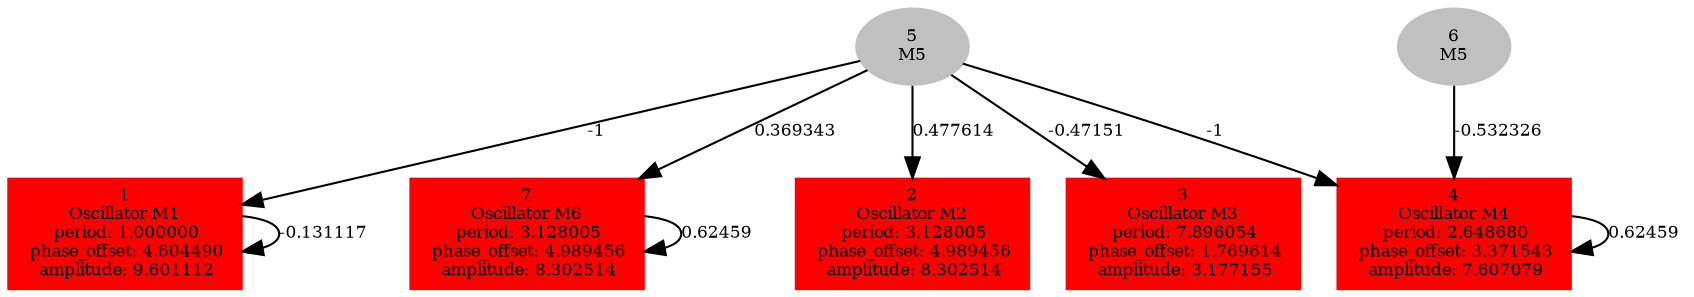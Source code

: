  digraph g{ forcelabels=true;
1 [label=<1<BR />Oscillator M1<BR /> period: 1.000000<BR /> phase_offset: 4.604490<BR /> amplitude: 9.601112>, shape=box,color=red,style=filled,fontsize=8];2 [label=<2<BR />Oscillator M2<BR /> period: 3.128005<BR /> phase_offset: 4.989456<BR /> amplitude: 8.302514>, shape=box,color=red,style=filled,fontsize=8];3 [label=<3<BR />Oscillator M3<BR /> period: 7.896054<BR /> phase_offset: 1.769614<BR /> amplitude: 3.177155>, shape=box,color=red,style=filled,fontsize=8];4 [label=<4<BR />Oscillator M4<BR /> period: 2.648680<BR /> phase_offset: 3.371543<BR /> amplitude: 7.607079>, shape=box,color=red,style=filled,fontsize=8];5[label=<5<BR/>M5>,color="grey",style=filled,fontsize=8];
6[label=<6<BR/>M5>,color="grey",style=filled,fontsize=8];
7 [label=<7<BR />Oscillator M6<BR /> period: 3.128005<BR /> phase_offset: 4.989456<BR /> amplitude: 8.302514>, shape=box,color=red,style=filled,fontsize=8];1 -> 1[label="-0.131117 ",fontsize="8"];
4 -> 4[label="0.62459 ",fontsize="8"];
5 -> 1[label="-1 ",fontsize="8"];
5 -> 2[label="0.477614 ",fontsize="8"];
5 -> 3[label="-0.47151 ",fontsize="8"];
5 -> 4[label="-1 ",fontsize="8"];
5 -> 7[label="0.369343 ",fontsize="8"];
6 -> 4[label="-0.532326 ",fontsize="8"];
7 -> 7[label="0.62459 ",fontsize="8"];
 }
